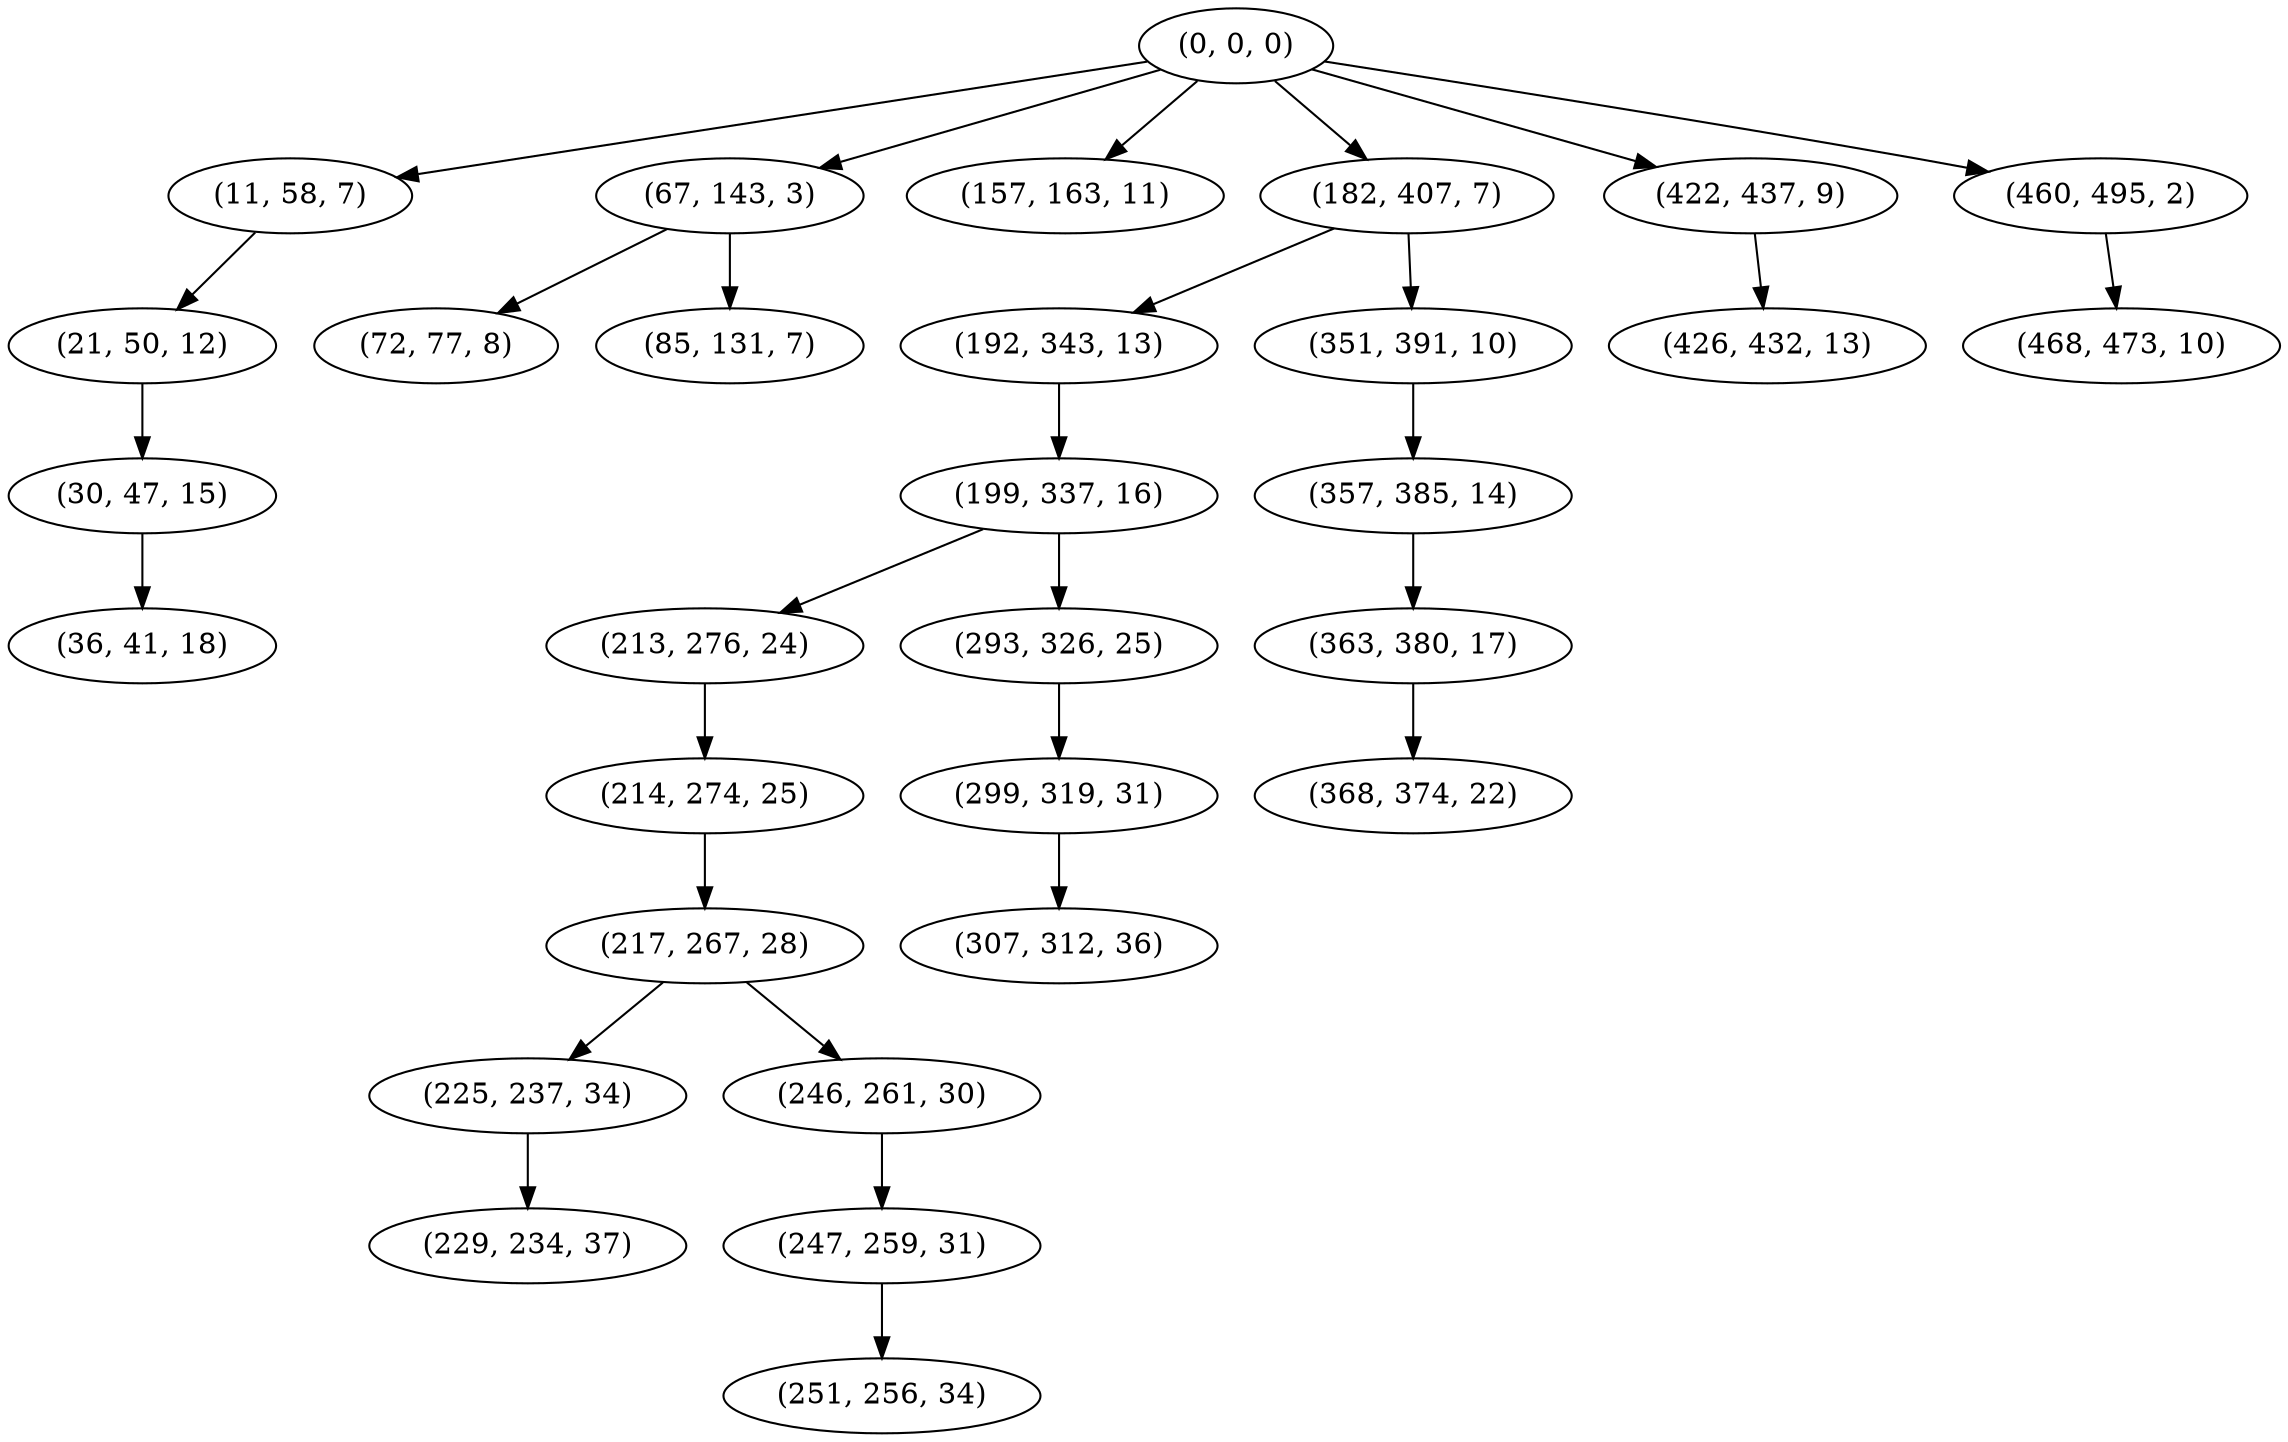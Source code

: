 digraph tree {
    "(0, 0, 0)";
    "(11, 58, 7)";
    "(21, 50, 12)";
    "(30, 47, 15)";
    "(36, 41, 18)";
    "(67, 143, 3)";
    "(72, 77, 8)";
    "(85, 131, 7)";
    "(157, 163, 11)";
    "(182, 407, 7)";
    "(192, 343, 13)";
    "(199, 337, 16)";
    "(213, 276, 24)";
    "(214, 274, 25)";
    "(217, 267, 28)";
    "(225, 237, 34)";
    "(229, 234, 37)";
    "(246, 261, 30)";
    "(247, 259, 31)";
    "(251, 256, 34)";
    "(293, 326, 25)";
    "(299, 319, 31)";
    "(307, 312, 36)";
    "(351, 391, 10)";
    "(357, 385, 14)";
    "(363, 380, 17)";
    "(368, 374, 22)";
    "(422, 437, 9)";
    "(426, 432, 13)";
    "(460, 495, 2)";
    "(468, 473, 10)";
    "(0, 0, 0)" -> "(11, 58, 7)";
    "(0, 0, 0)" -> "(67, 143, 3)";
    "(0, 0, 0)" -> "(157, 163, 11)";
    "(0, 0, 0)" -> "(182, 407, 7)";
    "(0, 0, 0)" -> "(422, 437, 9)";
    "(0, 0, 0)" -> "(460, 495, 2)";
    "(11, 58, 7)" -> "(21, 50, 12)";
    "(21, 50, 12)" -> "(30, 47, 15)";
    "(30, 47, 15)" -> "(36, 41, 18)";
    "(67, 143, 3)" -> "(72, 77, 8)";
    "(67, 143, 3)" -> "(85, 131, 7)";
    "(182, 407, 7)" -> "(192, 343, 13)";
    "(182, 407, 7)" -> "(351, 391, 10)";
    "(192, 343, 13)" -> "(199, 337, 16)";
    "(199, 337, 16)" -> "(213, 276, 24)";
    "(199, 337, 16)" -> "(293, 326, 25)";
    "(213, 276, 24)" -> "(214, 274, 25)";
    "(214, 274, 25)" -> "(217, 267, 28)";
    "(217, 267, 28)" -> "(225, 237, 34)";
    "(217, 267, 28)" -> "(246, 261, 30)";
    "(225, 237, 34)" -> "(229, 234, 37)";
    "(246, 261, 30)" -> "(247, 259, 31)";
    "(247, 259, 31)" -> "(251, 256, 34)";
    "(293, 326, 25)" -> "(299, 319, 31)";
    "(299, 319, 31)" -> "(307, 312, 36)";
    "(351, 391, 10)" -> "(357, 385, 14)";
    "(357, 385, 14)" -> "(363, 380, 17)";
    "(363, 380, 17)" -> "(368, 374, 22)";
    "(422, 437, 9)" -> "(426, 432, 13)";
    "(460, 495, 2)" -> "(468, 473, 10)";
}
